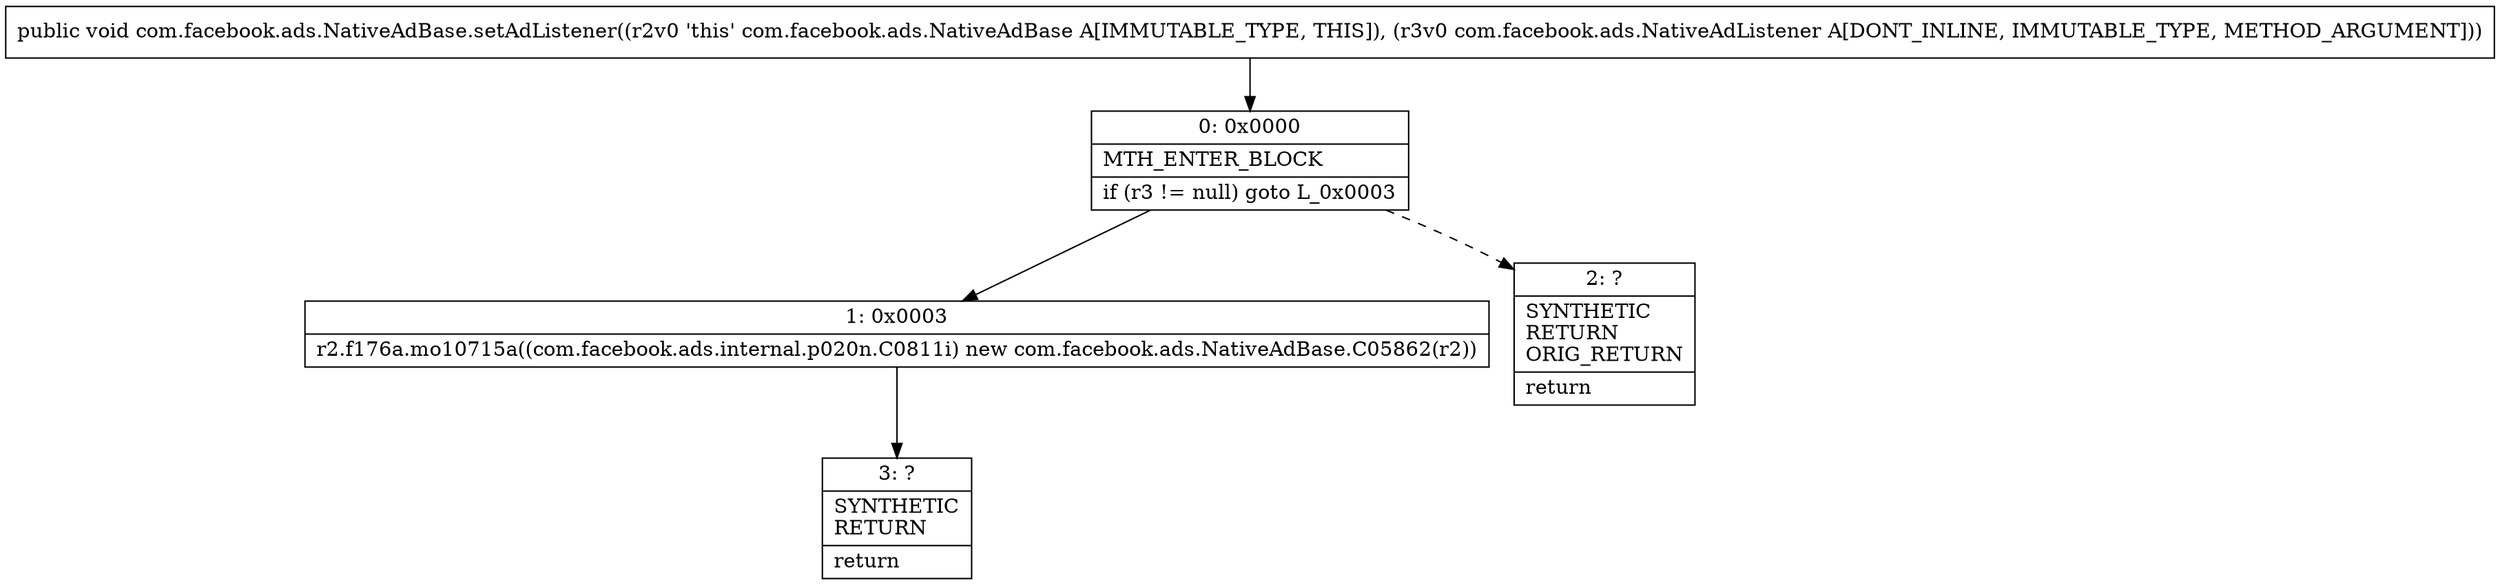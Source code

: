 digraph "CFG forcom.facebook.ads.NativeAdBase.setAdListener(Lcom\/facebook\/ads\/NativeAdListener;)V" {
Node_0 [shape=record,label="{0\:\ 0x0000|MTH_ENTER_BLOCK\l|if (r3 != null) goto L_0x0003\l}"];
Node_1 [shape=record,label="{1\:\ 0x0003|r2.f176a.mo10715a((com.facebook.ads.internal.p020n.C0811i) new com.facebook.ads.NativeAdBase.C05862(r2))\l}"];
Node_2 [shape=record,label="{2\:\ ?|SYNTHETIC\lRETURN\lORIG_RETURN\l|return\l}"];
Node_3 [shape=record,label="{3\:\ ?|SYNTHETIC\lRETURN\l|return\l}"];
MethodNode[shape=record,label="{public void com.facebook.ads.NativeAdBase.setAdListener((r2v0 'this' com.facebook.ads.NativeAdBase A[IMMUTABLE_TYPE, THIS]), (r3v0 com.facebook.ads.NativeAdListener A[DONT_INLINE, IMMUTABLE_TYPE, METHOD_ARGUMENT])) }"];
MethodNode -> Node_0;
Node_0 -> Node_1;
Node_0 -> Node_2[style=dashed];
Node_1 -> Node_3;
}


